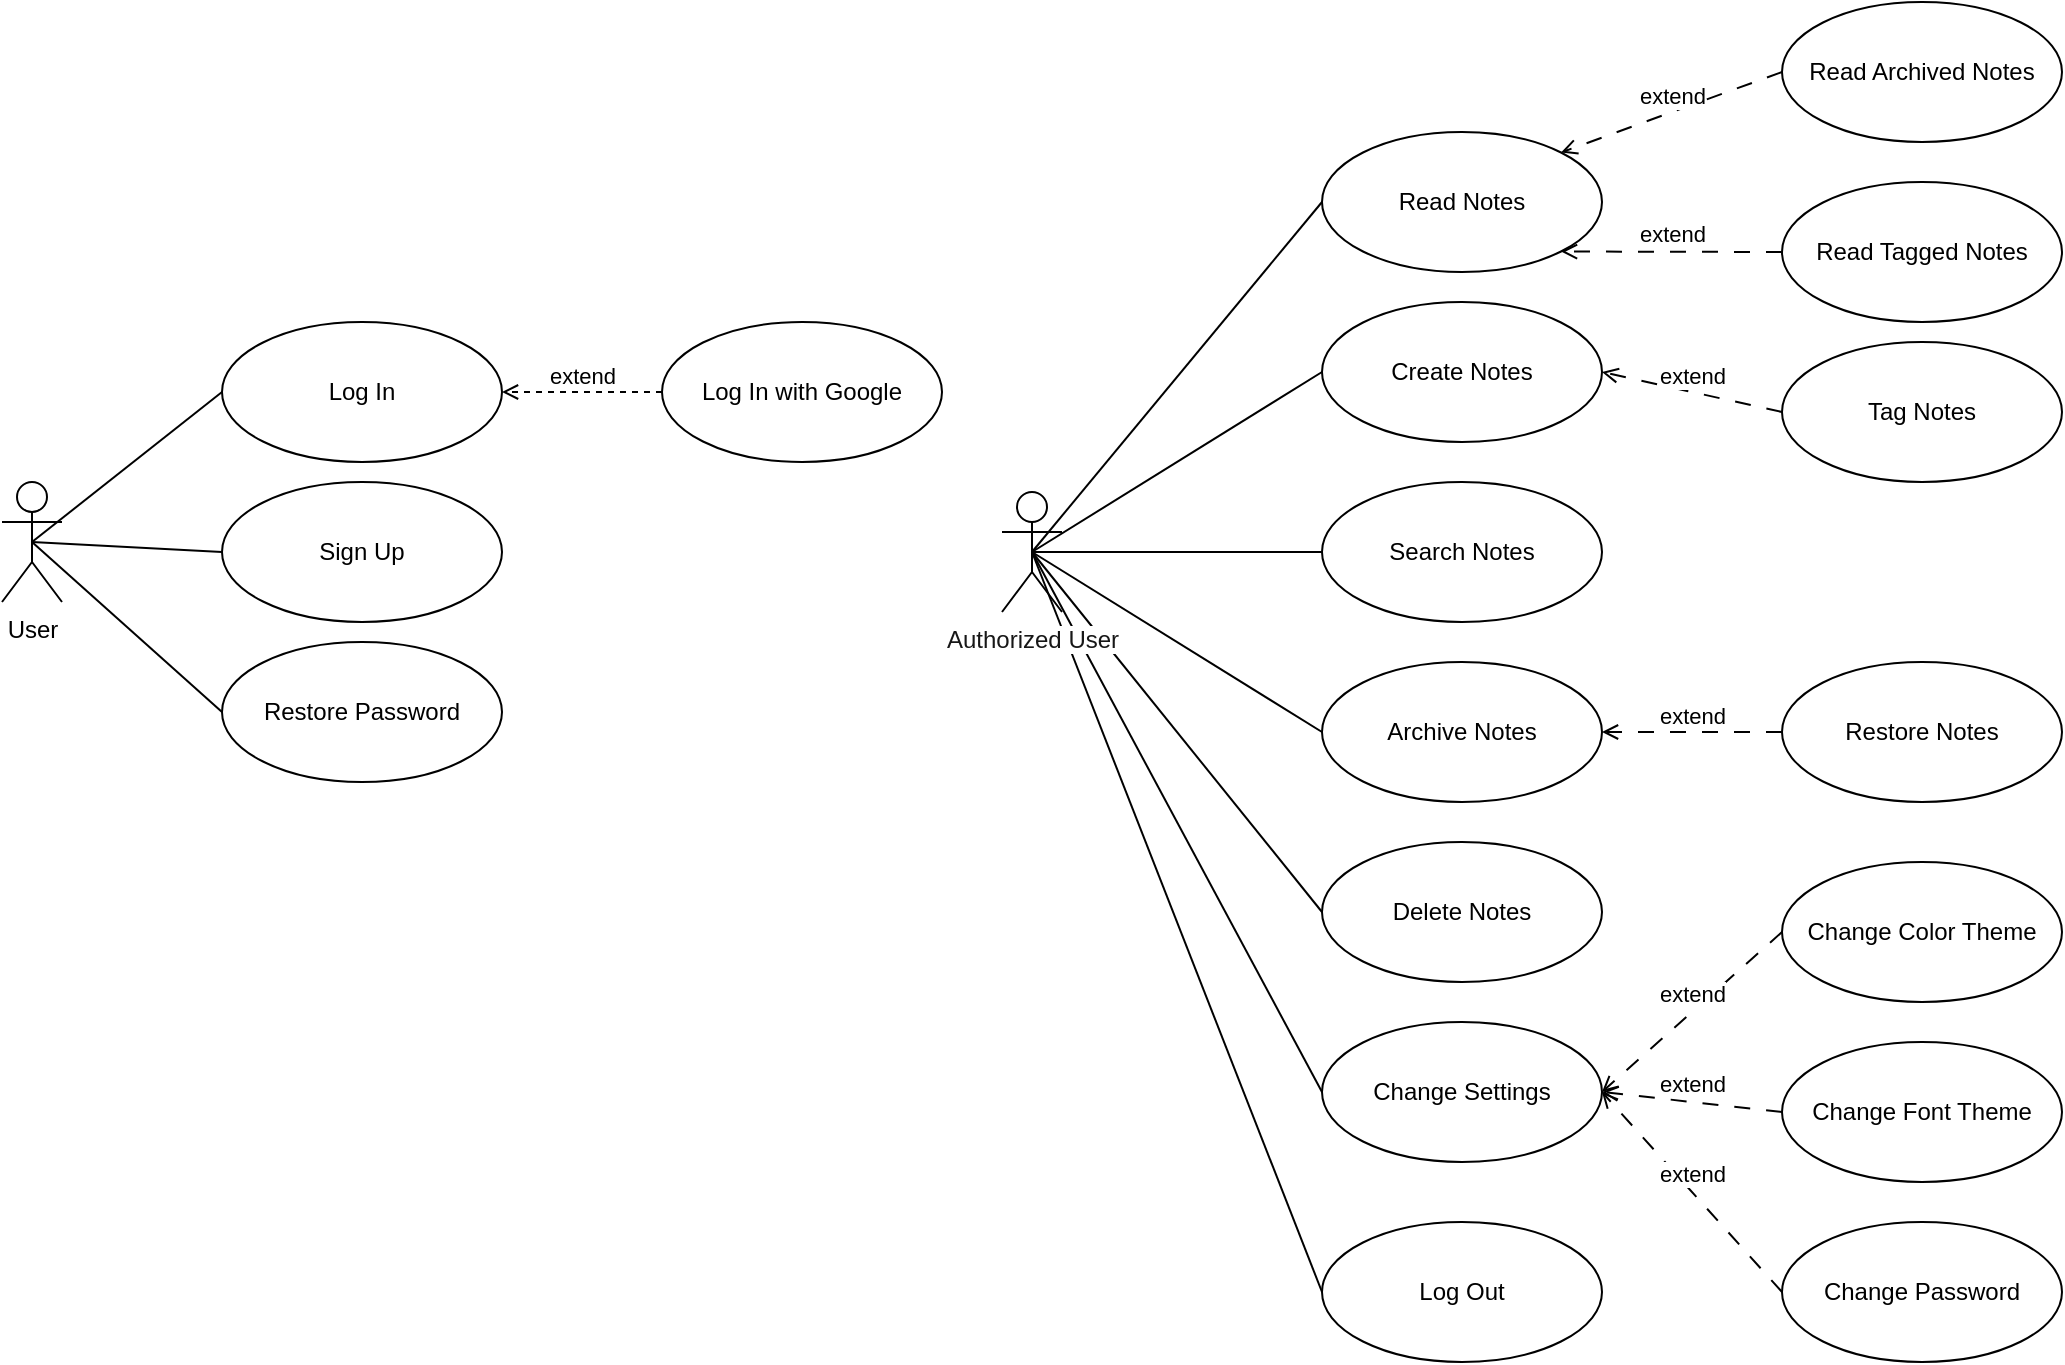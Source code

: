 <mxfile version="26.1.1">
  <diagram id="devEAfevuALCzSNNebiV" name="Page-1">
    <mxGraphModel dx="1292" dy="965" grid="1" gridSize="10" guides="1" tooltips="1" connect="1" arrows="1" fold="1" page="1" pageScale="1" pageWidth="1169" pageHeight="827" math="0" shadow="0">
      <root>
        <mxCell id="0" />
        <mxCell id="1" parent="0" />
        <mxCell id="L62GkvNAfZ3KSBQhXzds-1" value="Log In" style="ellipse;whiteSpace=wrap;html=1;" vertex="1" parent="1">
          <mxGeometry x="180" y="234" width="140" height="70" as="geometry" />
        </mxCell>
        <mxCell id="L62GkvNAfZ3KSBQhXzds-2" value="User" style="shape=umlActor;verticalLabelPosition=bottom;verticalAlign=top;html=1;align=center;fontStyle=0;gradientColor=none;" vertex="1" parent="1">
          <mxGeometry x="70" y="314" width="30" height="60" as="geometry" />
        </mxCell>
        <mxCell id="L62GkvNAfZ3KSBQhXzds-7" value="" style="endArrow=none;html=1;rounded=0;exitX=0.5;exitY=0.5;exitDx=0;exitDy=0;exitPerimeter=0;entryX=0;entryY=0.5;entryDx=0;entryDy=0;" edge="1" parent="1" source="L62GkvNAfZ3KSBQhXzds-2" target="L62GkvNAfZ3KSBQhXzds-1">
          <mxGeometry width="50" height="50" relative="1" as="geometry">
            <mxPoint x="150" y="384" as="sourcePoint" />
            <mxPoint x="200" y="334" as="targetPoint" />
          </mxGeometry>
        </mxCell>
        <mxCell id="L62GkvNAfZ3KSBQhXzds-8" value="Sign Up" style="ellipse;whiteSpace=wrap;html=1;" vertex="1" parent="1">
          <mxGeometry x="180" y="314" width="140" height="70" as="geometry" />
        </mxCell>
        <mxCell id="L62GkvNAfZ3KSBQhXzds-9" value="" style="endArrow=none;html=1;rounded=0;exitX=0.5;exitY=0.5;exitDx=0;exitDy=0;exitPerimeter=0;entryX=0;entryY=0.5;entryDx=0;entryDy=0;" edge="1" parent="1" source="L62GkvNAfZ3KSBQhXzds-2" target="L62GkvNAfZ3KSBQhXzds-8">
          <mxGeometry width="50" height="50" relative="1" as="geometry">
            <mxPoint x="150" y="384" as="sourcePoint" />
            <mxPoint x="200" y="334" as="targetPoint" />
          </mxGeometry>
        </mxCell>
        <mxCell id="L62GkvNAfZ3KSBQhXzds-12" value="" style="edgeStyle=orthogonalEdgeStyle;rounded=0;orthogonalLoop=1;jettySize=auto;html=1;dashed=1;endArrow=open;endFill=0;labelPosition=center;verticalLabelPosition=top;align=center;verticalAlign=middle;spacingTop=0;" edge="1" parent="1" source="L62GkvNAfZ3KSBQhXzds-10" target="L62GkvNAfZ3KSBQhXzds-1">
          <mxGeometry relative="1" as="geometry" />
        </mxCell>
        <mxCell id="L62GkvNAfZ3KSBQhXzds-13" value="extend" style="edgeLabel;html=1;align=center;verticalAlign=bottom;resizable=0;points=[];labelPosition=center;verticalLabelPosition=top;" vertex="1" connectable="0" parent="L62GkvNAfZ3KSBQhXzds-12">
          <mxGeometry relative="1" as="geometry">
            <mxPoint as="offset" />
          </mxGeometry>
        </mxCell>
        <mxCell id="L62GkvNAfZ3KSBQhXzds-10" value="Log In with Google" style="ellipse;whiteSpace=wrap;html=1;" vertex="1" parent="1">
          <mxGeometry x="400" y="234" width="140" height="70" as="geometry" />
        </mxCell>
        <mxCell id="L62GkvNAfZ3KSBQhXzds-19" value="Restore Password" style="ellipse;whiteSpace=wrap;html=1;" vertex="1" parent="1">
          <mxGeometry x="180" y="394" width="140" height="70" as="geometry" />
        </mxCell>
        <mxCell id="L62GkvNAfZ3KSBQhXzds-20" value="" style="endArrow=none;html=1;rounded=0;exitX=0.5;exitY=0.5;exitDx=0;exitDy=0;exitPerimeter=0;entryX=0;entryY=0.5;entryDx=0;entryDy=0;" edge="1" parent="1" source="L62GkvNAfZ3KSBQhXzds-2" target="L62GkvNAfZ3KSBQhXzds-19">
          <mxGeometry width="50" height="50" relative="1" as="geometry">
            <mxPoint x="150" y="384" as="sourcePoint" />
            <mxPoint x="200" y="334" as="targetPoint" />
          </mxGeometry>
        </mxCell>
        <mxCell id="L62GkvNAfZ3KSBQhXzds-27" value="Read Notes" style="ellipse;whiteSpace=wrap;html=1;" vertex="1" parent="1">
          <mxGeometry x="730" y="139" width="140" height="70" as="geometry" />
        </mxCell>
        <mxCell id="L62GkvNAfZ3KSBQhXzds-28" value="" style="endArrow=none;html=1;rounded=0;exitX=0.5;exitY=0.5;exitDx=0;exitDy=0;exitPerimeter=0;entryX=0;entryY=0.5;entryDx=0;entryDy=0;" edge="1" parent="1" source="L62GkvNAfZ3KSBQhXzds-21" target="L62GkvNAfZ3KSBQhXzds-27">
          <mxGeometry width="50" height="50" relative="1" as="geometry">
            <mxPoint x="690" y="154" as="sourcePoint" />
            <mxPoint x="740" y="104" as="targetPoint" />
          </mxGeometry>
        </mxCell>
        <mxCell id="L62GkvNAfZ3KSBQhXzds-29" value="Read Archived Notes" style="ellipse;whiteSpace=wrap;html=1;" vertex="1" parent="1">
          <mxGeometry x="960" y="74" width="140" height="70" as="geometry" />
        </mxCell>
        <mxCell id="L62GkvNAfZ3KSBQhXzds-31" value="" style="endArrow=open;html=1;rounded=0;exitX=0;exitY=0.5;exitDx=0;exitDy=0;entryX=1;entryY=0;entryDx=0;entryDy=0;dashed=1;dashPattern=8 8;endFill=0;align=center;" edge="1" parent="1" source="L62GkvNAfZ3KSBQhXzds-29" target="L62GkvNAfZ3KSBQhXzds-27">
          <mxGeometry width="50" height="50" relative="1" as="geometry">
            <mxPoint x="920" y="204" as="sourcePoint" />
            <mxPoint x="970" y="154" as="targetPoint" />
          </mxGeometry>
        </mxCell>
        <mxCell id="L62GkvNAfZ3KSBQhXzds-32" value="extend" style="edgeLabel;html=1;align=center;verticalAlign=bottom;resizable=0;points=[];labelPosition=center;verticalLabelPosition=top;" vertex="1" connectable="0" parent="L62GkvNAfZ3KSBQhXzds-31">
          <mxGeometry relative="1" as="geometry">
            <mxPoint as="offset" />
          </mxGeometry>
        </mxCell>
        <mxCell id="L62GkvNAfZ3KSBQhXzds-33" value="Read Tagged Notes" style="ellipse;whiteSpace=wrap;html=1;" vertex="1" parent="1">
          <mxGeometry x="960" y="164" width="140" height="70" as="geometry" />
        </mxCell>
        <mxCell id="L62GkvNAfZ3KSBQhXzds-34" value="" style="endArrow=open;html=1;rounded=0;exitX=0;exitY=0.5;exitDx=0;exitDy=0;entryX=1;entryY=1;entryDx=0;entryDy=0;dashed=1;dashPattern=8 8;endFill=0;align=center;" edge="1" parent="1" source="L62GkvNAfZ3KSBQhXzds-33" target="L62GkvNAfZ3KSBQhXzds-27">
          <mxGeometry width="50" height="50" relative="1" as="geometry">
            <mxPoint x="960" y="224" as="sourcePoint" />
            <mxPoint x="870" y="289" as="targetPoint" />
          </mxGeometry>
        </mxCell>
        <mxCell id="L62GkvNAfZ3KSBQhXzds-35" value="extend" style="edgeLabel;html=1;align=center;verticalAlign=bottom;resizable=0;points=[];labelPosition=center;verticalLabelPosition=top;" vertex="1" connectable="0" parent="L62GkvNAfZ3KSBQhXzds-34">
          <mxGeometry relative="1" as="geometry">
            <mxPoint as="offset" />
          </mxGeometry>
        </mxCell>
        <mxCell id="L62GkvNAfZ3KSBQhXzds-36" value="Create Notes" style="ellipse;whiteSpace=wrap;html=1;" vertex="1" parent="1">
          <mxGeometry x="730" y="224" width="140" height="70" as="geometry" />
        </mxCell>
        <mxCell id="L62GkvNAfZ3KSBQhXzds-37" value="Tag Notes" style="ellipse;whiteSpace=wrap;html=1;" vertex="1" parent="1">
          <mxGeometry x="960" y="244" width="140" height="70" as="geometry" />
        </mxCell>
        <mxCell id="L62GkvNAfZ3KSBQhXzds-39" value="" style="endArrow=open;html=1;rounded=0;exitX=0;exitY=0.5;exitDx=0;exitDy=0;entryX=1;entryY=0.5;entryDx=0;entryDy=0;dashed=1;dashPattern=8 8;endFill=0;align=center;" edge="1" parent="1" source="L62GkvNAfZ3KSBQhXzds-37" target="L62GkvNAfZ3KSBQhXzds-36">
          <mxGeometry width="50" height="50" relative="1" as="geometry">
            <mxPoint x="950" y="271.5" as="sourcePoint" />
            <mxPoint x="860" y="246.5" as="targetPoint" />
          </mxGeometry>
        </mxCell>
        <mxCell id="L62GkvNAfZ3KSBQhXzds-40" value="extend" style="edgeLabel;html=1;align=center;verticalAlign=bottom;resizable=0;points=[];labelPosition=center;verticalLabelPosition=top;" vertex="1" connectable="0" parent="L62GkvNAfZ3KSBQhXzds-39">
          <mxGeometry relative="1" as="geometry">
            <mxPoint as="offset" />
          </mxGeometry>
        </mxCell>
        <mxCell id="L62GkvNAfZ3KSBQhXzds-41" value="Search Notes" style="ellipse;whiteSpace=wrap;html=1;" vertex="1" parent="1">
          <mxGeometry x="730" y="314" width="140" height="70" as="geometry" />
        </mxCell>
        <mxCell id="L62GkvNAfZ3KSBQhXzds-42" value="" style="endArrow=none;html=1;rounded=0;exitX=0.5;exitY=0.5;exitDx=0;exitDy=0;exitPerimeter=0;entryX=0;entryY=0.5;entryDx=0;entryDy=0;" edge="1" parent="1" source="L62GkvNAfZ3KSBQhXzds-21" target="L62GkvNAfZ3KSBQhXzds-36">
          <mxGeometry width="50" height="50" relative="1" as="geometry">
            <mxPoint x="635" y="204" as="sourcePoint" />
            <mxPoint x="730" y="204" as="targetPoint" />
          </mxGeometry>
        </mxCell>
        <mxCell id="L62GkvNAfZ3KSBQhXzds-43" value="" style="endArrow=none;html=1;rounded=0;exitX=0.5;exitY=0.5;exitDx=0;exitDy=0;exitPerimeter=0;entryX=0;entryY=0.5;entryDx=0;entryDy=0;" edge="1" parent="1" source="L62GkvNAfZ3KSBQhXzds-21" target="L62GkvNAfZ3KSBQhXzds-41">
          <mxGeometry width="50" height="50" relative="1" as="geometry">
            <mxPoint x="620" y="224" as="sourcePoint" />
            <mxPoint x="715" y="309" as="targetPoint" />
          </mxGeometry>
        </mxCell>
        <mxCell id="L62GkvNAfZ3KSBQhXzds-44" value="" style="endArrow=none;html=1;rounded=0;exitX=0.5;exitY=0.5;exitDx=0;exitDy=0;exitPerimeter=0;entryX=0;entryY=0.5;entryDx=0;entryDy=0;" edge="1" target="L62GkvNAfZ3KSBQhXzds-45" parent="1" source="L62GkvNAfZ3KSBQhXzds-21">
          <mxGeometry width="50" height="50" relative="1" as="geometry">
            <mxPoint x="635" y="254" as="sourcePoint" />
            <mxPoint x="715" y="389" as="targetPoint" />
          </mxGeometry>
        </mxCell>
        <mxCell id="L62GkvNAfZ3KSBQhXzds-45" value="Archive Notes" style="ellipse;whiteSpace=wrap;html=1;" vertex="1" parent="1">
          <mxGeometry x="730" y="404" width="140" height="70" as="geometry" />
        </mxCell>
        <mxCell id="L62GkvNAfZ3KSBQhXzds-46" value="" style="endArrow=open;html=1;rounded=0;exitX=0;exitY=0.5;exitDx=0;exitDy=0;entryX=1;entryY=0.5;entryDx=0;entryDy=0;dashed=1;dashPattern=8 8;endFill=0;align=center;" edge="1" source="L62GkvNAfZ3KSBQhXzds-48" parent="1" target="L62GkvNAfZ3KSBQhXzds-45">
          <mxGeometry width="50" height="50" relative="1" as="geometry">
            <mxPoint x="950" y="431.5" as="sourcePoint" />
            <mxPoint x="870.0" y="419" as="targetPoint" />
          </mxGeometry>
        </mxCell>
        <mxCell id="L62GkvNAfZ3KSBQhXzds-47" value="extend" style="edgeLabel;html=1;align=center;verticalAlign=bottom;resizable=0;points=[];labelPosition=center;verticalLabelPosition=top;" vertex="1" connectable="0" parent="L62GkvNAfZ3KSBQhXzds-46">
          <mxGeometry relative="1" as="geometry">
            <mxPoint as="offset" />
          </mxGeometry>
        </mxCell>
        <mxCell id="L62GkvNAfZ3KSBQhXzds-48" value="Restore Notes" style="ellipse;whiteSpace=wrap;html=1;" vertex="1" parent="1">
          <mxGeometry x="960" y="404" width="140" height="70" as="geometry" />
        </mxCell>
        <mxCell id="L62GkvNAfZ3KSBQhXzds-49" value="Delete Notes" style="ellipse;whiteSpace=wrap;html=1;" vertex="1" parent="1">
          <mxGeometry x="730" y="494" width="140" height="70" as="geometry" />
        </mxCell>
        <mxCell id="L62GkvNAfZ3KSBQhXzds-50" value="" style="endArrow=none;html=1;rounded=0;exitX=0.5;exitY=0.5;exitDx=0;exitDy=0;exitPerimeter=0;entryX=0;entryY=0.5;entryDx=0;entryDy=0;" edge="1" target="L62GkvNAfZ3KSBQhXzds-49" parent="1" source="L62GkvNAfZ3KSBQhXzds-21">
          <mxGeometry width="50" height="50" relative="1" as="geometry">
            <mxPoint x="635" y="264" as="sourcePoint" />
            <mxPoint x="715" y="479" as="targetPoint" />
          </mxGeometry>
        </mxCell>
        <mxCell id="L62GkvNAfZ3KSBQhXzds-51" value="Change Settings" style="ellipse;whiteSpace=wrap;html=1;" vertex="1" parent="1">
          <mxGeometry x="730" y="584" width="140" height="70" as="geometry" />
        </mxCell>
        <mxCell id="L62GkvNAfZ3KSBQhXzds-52" value="" style="endArrow=none;html=1;rounded=0;exitX=0.5;exitY=0.5;exitDx=0;exitDy=0;exitPerimeter=0;entryX=0;entryY=0.5;entryDx=0;entryDy=0;" edge="1" target="L62GkvNAfZ3KSBQhXzds-51" parent="1" source="L62GkvNAfZ3KSBQhXzds-21">
          <mxGeometry width="50" height="50" relative="1" as="geometry">
            <mxPoint x="585" y="454" as="sourcePoint" />
            <mxPoint x="715" y="584" as="targetPoint" />
          </mxGeometry>
        </mxCell>
        <mxCell id="L62GkvNAfZ3KSBQhXzds-53" value="Change Color Theme" style="ellipse;whiteSpace=wrap;html=1;" vertex="1" parent="1">
          <mxGeometry x="960" y="504" width="140" height="70" as="geometry" />
        </mxCell>
        <mxCell id="L62GkvNAfZ3KSBQhXzds-54" value="" style="endArrow=open;html=1;rounded=0;exitX=0;exitY=0.5;exitDx=0;exitDy=0;entryX=1;entryY=0.5;entryDx=0;entryDy=0;dashed=1;dashPattern=8 8;endFill=0;align=center;" edge="1" source="L62GkvNAfZ3KSBQhXzds-53" parent="1" target="L62GkvNAfZ3KSBQhXzds-51">
          <mxGeometry width="50" height="50" relative="1" as="geometry">
            <mxPoint x="960" y="611.5" as="sourcePoint" />
            <mxPoint x="880" y="619" as="targetPoint" />
          </mxGeometry>
        </mxCell>
        <mxCell id="L62GkvNAfZ3KSBQhXzds-55" value="extend" style="edgeLabel;html=1;align=center;verticalAlign=bottom;resizable=0;points=[];labelPosition=center;verticalLabelPosition=top;" vertex="1" connectable="0" parent="L62GkvNAfZ3KSBQhXzds-54">
          <mxGeometry relative="1" as="geometry">
            <mxPoint as="offset" />
          </mxGeometry>
        </mxCell>
        <mxCell id="L62GkvNAfZ3KSBQhXzds-56" value="" style="endArrow=open;html=1;rounded=0;exitX=0;exitY=0.5;exitDx=0;exitDy=0;entryX=1;entryY=0.5;entryDx=0;entryDy=0;dashed=1;dashPattern=8 8;endFill=0;align=center;" edge="1" source="L62GkvNAfZ3KSBQhXzds-58" parent="1" target="L62GkvNAfZ3KSBQhXzds-51">
          <mxGeometry width="50" height="50" relative="1" as="geometry">
            <mxPoint x="960" y="701.5" as="sourcePoint" />
            <mxPoint x="870" y="709" as="targetPoint" />
          </mxGeometry>
        </mxCell>
        <mxCell id="L62GkvNAfZ3KSBQhXzds-57" value="extend" style="edgeLabel;html=1;align=center;verticalAlign=bottom;resizable=0;points=[];labelPosition=center;verticalLabelPosition=top;" vertex="1" connectable="0" parent="L62GkvNAfZ3KSBQhXzds-56">
          <mxGeometry relative="1" as="geometry">
            <mxPoint as="offset" />
          </mxGeometry>
        </mxCell>
        <mxCell id="L62GkvNAfZ3KSBQhXzds-58" value="Change Font Theme" style="ellipse;whiteSpace=wrap;html=1;" vertex="1" parent="1">
          <mxGeometry x="960" y="594" width="140" height="70" as="geometry" />
        </mxCell>
        <mxCell id="L62GkvNAfZ3KSBQhXzds-59" value="Change Password" style="ellipse;whiteSpace=wrap;html=1;" vertex="1" parent="1">
          <mxGeometry x="960" y="684" width="140" height="70" as="geometry" />
        </mxCell>
        <mxCell id="L62GkvNAfZ3KSBQhXzds-60" value="" style="endArrow=open;html=1;rounded=0;exitX=0;exitY=0.5;exitDx=0;exitDy=0;entryX=1;entryY=0.5;entryDx=0;entryDy=0;dashed=1;dashPattern=8 8;endFill=0;align=center;" edge="1" source="L62GkvNAfZ3KSBQhXzds-59" parent="1" target="L62GkvNAfZ3KSBQhXzds-51">
          <mxGeometry width="50" height="50" relative="1" as="geometry">
            <mxPoint x="960" y="781.5" as="sourcePoint" />
            <mxPoint x="870" y="699" as="targetPoint" />
          </mxGeometry>
        </mxCell>
        <mxCell id="L62GkvNAfZ3KSBQhXzds-61" value="extend" style="edgeLabel;html=1;align=center;verticalAlign=bottom;resizable=0;points=[];labelPosition=center;verticalLabelPosition=top;" vertex="1" connectable="0" parent="L62GkvNAfZ3KSBQhXzds-60">
          <mxGeometry relative="1" as="geometry">
            <mxPoint as="offset" />
          </mxGeometry>
        </mxCell>
        <mxCell id="L62GkvNAfZ3KSBQhXzds-62" value="Log Out" style="ellipse;whiteSpace=wrap;html=1;" vertex="1" parent="1">
          <mxGeometry x="730" y="684" width="140" height="70" as="geometry" />
        </mxCell>
        <mxCell id="L62GkvNAfZ3KSBQhXzds-63" value="" style="endArrow=none;html=1;rounded=0;exitX=0.5;exitY=0.5;exitDx=0;exitDy=0;exitPerimeter=0;entryX=0;entryY=0.5;entryDx=0;entryDy=0;" edge="1" target="L62GkvNAfZ3KSBQhXzds-62" parent="1" source="L62GkvNAfZ3KSBQhXzds-21">
          <mxGeometry width="50" height="50" relative="1" as="geometry">
            <mxPoint x="360" y="334" as="sourcePoint" />
            <mxPoint x="490" y="569" as="targetPoint" />
          </mxGeometry>
        </mxCell>
        <mxCell id="L62GkvNAfZ3KSBQhXzds-21" value="Authorized User" style="shape=umlActor;verticalLabelPosition=bottom;verticalAlign=top;html=1;outlineConnect=0;fontColor=light-dark(#171717,#EDEDED);labelBackgroundColor=default;" vertex="1" parent="1">
          <mxGeometry x="570" y="319" width="30" height="60" as="geometry" />
        </mxCell>
      </root>
    </mxGraphModel>
  </diagram>
</mxfile>
